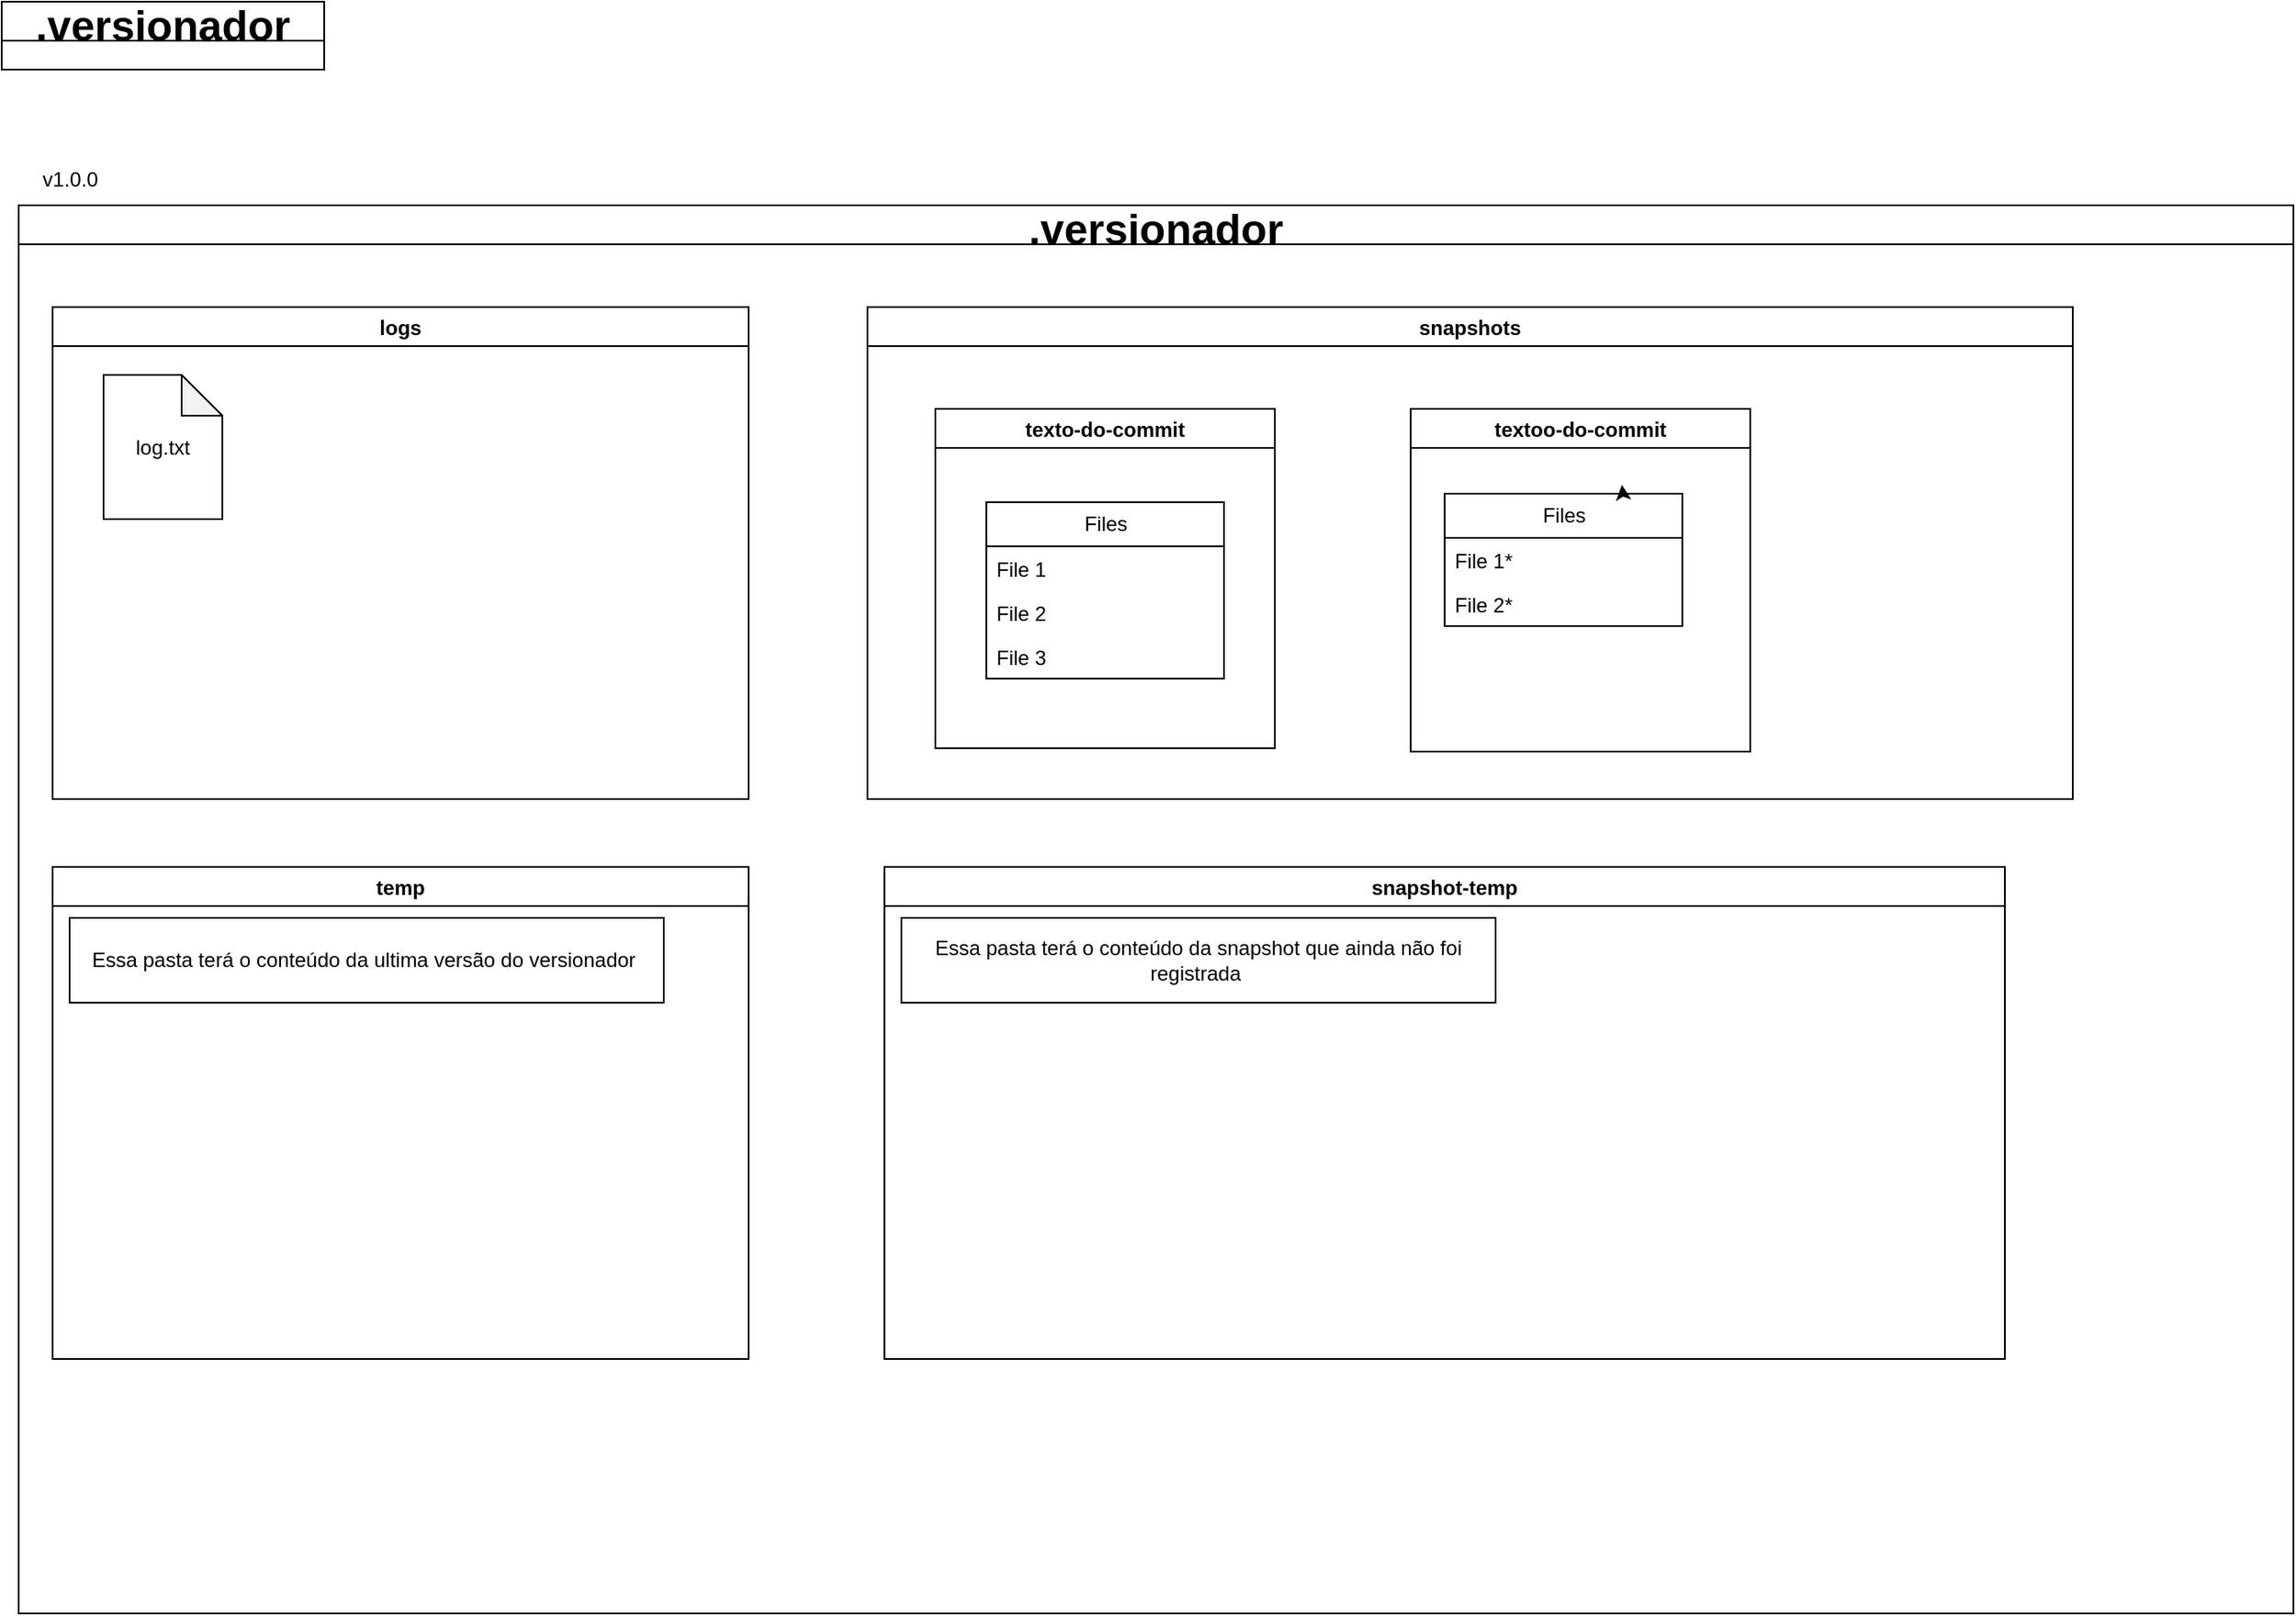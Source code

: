 <mxfile>
    <diagram name="Página-1" id="7hymtEN-tO1NFha_uqfa">
        <mxGraphModel dx="549" dy="657" grid="1" gridSize="10" guides="1" tooltips="1" connect="1" arrows="1" fold="1" page="1" pageScale="1" pageWidth="1400" pageHeight="850" math="0" shadow="0">
            <root>
                <mxCell id="0"/>
                <mxCell id="1" parent="0"/>
                <mxCell id="VPPW3XwU0snODaN7bdkU-1" value=".versionador" style="swimlane;fontSize=25;" parent="1" vertex="1" collapsed="1">
                    <mxGeometry x="10" y="20" width="190" height="40" as="geometry">
                        <mxRectangle x="10" y="20" width="1340" height="830" as="alternateBounds"/>
                    </mxGeometry>
                </mxCell>
                <mxCell id="VPPW3XwU0snODaN7bdkU-2" value="logs" style="swimlane;" parent="VPPW3XwU0snODaN7bdkU-1" vertex="1">
                    <mxGeometry x="30" y="40" width="410" height="290" as="geometry"/>
                </mxCell>
                <mxCell id="VPPW3XwU0snODaN7bdkU-7" value="branch-name" style="swimlane;" parent="VPPW3XwU0snODaN7bdkU-2" vertex="1">
                    <mxGeometry x="40" y="50" width="200" height="195" as="geometry">
                        <mxRectangle x="40" y="50" width="120" height="30" as="alternateBounds"/>
                    </mxGeometry>
                </mxCell>
                <mxCell id="VPPW3XwU0snODaN7bdkU-3" value="log.txt" style="shape=note;whiteSpace=wrap;html=1;backgroundOutline=1;darkOpacity=0.05;size=24;" parent="VPPW3XwU0snODaN7bdkU-7" vertex="1">
                    <mxGeometry x="10" y="35" width="70" height="85" as="geometry"/>
                </mxCell>
                <mxCell id="VPPW3XwU0snODaN7bdkU-6" value="snapshots" style="swimlane;" parent="VPPW3XwU0snODaN7bdkU-1" vertex="1">
                    <mxGeometry x="500" y="40" width="710" height="490" as="geometry"/>
                </mxCell>
                <mxCell id="VPPW3XwU0snODaN7bdkU-8" value="branch-name" style="swimlane;" parent="VPPW3XwU0snODaN7bdkU-6" vertex="1">
                    <mxGeometry x="20" y="50" width="610" height="280" as="geometry">
                        <mxRectangle x="20" y="50" width="120" height="30" as="alternateBounds"/>
                    </mxGeometry>
                </mxCell>
                <mxCell id="VPPW3XwU0snODaN7bdkU-10" value="v1.0.0" style="swimlane;" parent="VPPW3XwU0snODaN7bdkU-8" vertex="1">
                    <mxGeometry x="20" y="40" width="200" height="200" as="geometry"/>
                </mxCell>
                <mxCell id="VPPW3XwU0snODaN7bdkU-11" value="Files" style="swimlane;fontStyle=0;childLayout=stackLayout;horizontal=1;startSize=26;fillColor=none;horizontalStack=0;resizeParent=1;resizeParentMax=0;resizeLast=0;collapsible=1;marginBottom=0;html=1;" parent="VPPW3XwU0snODaN7bdkU-10" vertex="1">
                    <mxGeometry x="20" y="50" width="140" height="104" as="geometry"/>
                </mxCell>
                <mxCell id="VPPW3XwU0snODaN7bdkU-12" value="File&amp;nbsp;1" style="text;strokeColor=none;fillColor=none;align=left;verticalAlign=top;spacingLeft=4;spacingRight=4;overflow=hidden;rotatable=0;points=[[0,0.5],[1,0.5]];portConstraint=eastwest;whiteSpace=wrap;html=1;" parent="VPPW3XwU0snODaN7bdkU-11" vertex="1">
                    <mxGeometry y="26" width="140" height="26" as="geometry"/>
                </mxCell>
                <mxCell id="VPPW3XwU0snODaN7bdkU-13" value="File&amp;nbsp;2" style="text;strokeColor=none;fillColor=none;align=left;verticalAlign=top;spacingLeft=4;spacingRight=4;overflow=hidden;rotatable=0;points=[[0,0.5],[1,0.5]];portConstraint=eastwest;whiteSpace=wrap;html=1;" parent="VPPW3XwU0snODaN7bdkU-11" vertex="1">
                    <mxGeometry y="52" width="140" height="26" as="geometry"/>
                </mxCell>
                <mxCell id="VPPW3XwU0snODaN7bdkU-14" value="File&amp;nbsp;3" style="text;strokeColor=none;fillColor=none;align=left;verticalAlign=top;spacingLeft=4;spacingRight=4;overflow=hidden;rotatable=0;points=[[0,0.5],[1,0.5]];portConstraint=eastwest;whiteSpace=wrap;html=1;" parent="VPPW3XwU0snODaN7bdkU-11" vertex="1">
                    <mxGeometry y="78" width="140" height="26" as="geometry"/>
                </mxCell>
                <mxCell id="VPPW3XwU0snODaN7bdkU-21" value="v2.0.0" style="swimlane;" parent="VPPW3XwU0snODaN7bdkU-8" vertex="1">
                    <mxGeometry x="340" y="38" width="200" height="202" as="geometry"/>
                </mxCell>
                <mxCell id="VPPW3XwU0snODaN7bdkU-22" value="Files" style="swimlane;fontStyle=0;childLayout=stackLayout;horizontal=1;startSize=26;fillColor=none;horizontalStack=0;resizeParent=1;resizeParentMax=0;resizeLast=0;collapsible=1;marginBottom=0;html=1;" parent="VPPW3XwU0snODaN7bdkU-21" vertex="1">
                    <mxGeometry x="20" y="50" width="140" height="78" as="geometry"/>
                </mxCell>
                <mxCell id="VPPW3XwU0snODaN7bdkU-23" value="File&amp;nbsp;1*" style="text;strokeColor=none;fillColor=none;align=left;verticalAlign=top;spacingLeft=4;spacingRight=4;overflow=hidden;rotatable=0;points=[[0,0.5],[1,0.5]];portConstraint=eastwest;whiteSpace=wrap;html=1;" parent="VPPW3XwU0snODaN7bdkU-22" vertex="1">
                    <mxGeometry y="26" width="140" height="26" as="geometry"/>
                </mxCell>
                <mxCell id="VPPW3XwU0snODaN7bdkU-24" value="File&amp;nbsp;2*" style="text;strokeColor=none;fillColor=none;align=left;verticalAlign=top;spacingLeft=4;spacingRight=4;overflow=hidden;rotatable=0;points=[[0,0.5],[1,0.5]];portConstraint=eastwest;whiteSpace=wrap;html=1;" parent="VPPW3XwU0snODaN7bdkU-22" vertex="1">
                    <mxGeometry y="52" width="140" height="26" as="geometry"/>
                </mxCell>
                <mxCell id="VPPW3XwU0snODaN7bdkU-26" style="edgeStyle=orthogonalEdgeStyle;rounded=0;orthogonalLoop=1;jettySize=auto;html=1;exitX=0.75;exitY=0;exitDx=0;exitDy=0;entryX=0.746;entryY=-0.067;entryDx=0;entryDy=0;entryPerimeter=0;" parent="VPPW3XwU0snODaN7bdkU-21" source="VPPW3XwU0snODaN7bdkU-22" target="VPPW3XwU0snODaN7bdkU-22" edge="1">
                    <mxGeometry relative="1" as="geometry"/>
                </mxCell>
                <mxCell id="VPPW3XwU0snODaN7bdkU-28" value=".versionador" style="swimlane;fontSize=25;" parent="1" vertex="1">
                    <mxGeometry x="20" y="140" width="1340" height="830" as="geometry">
                        <mxRectangle x="10" y="50" width="190" height="40" as="alternateBounds"/>
                    </mxGeometry>
                </mxCell>
                <mxCell id="VPPW3XwU0snODaN7bdkU-29" value="logs" style="swimlane;" parent="VPPW3XwU0snODaN7bdkU-28" vertex="1">
                    <mxGeometry x="20" y="60" width="410" height="290" as="geometry"/>
                </mxCell>
                <mxCell id="VPPW3XwU0snODaN7bdkU-31" value="log.txt" style="shape=note;whiteSpace=wrap;html=1;backgroundOutline=1;darkOpacity=0.05;size=24;" parent="VPPW3XwU0snODaN7bdkU-29" vertex="1">
                    <mxGeometry x="30" y="40" width="70" height="85" as="geometry"/>
                </mxCell>
                <mxCell id="VPPW3XwU0snODaN7bdkU-32" value="snapshots" style="swimlane;" parent="VPPW3XwU0snODaN7bdkU-28" vertex="1">
                    <mxGeometry x="500" y="60" width="710" height="290" as="geometry">
                        <mxRectangle x="500" y="60" width="100" height="30" as="alternateBounds"/>
                    </mxGeometry>
                </mxCell>
                <mxCell id="VPPW3XwU0snODaN7bdkU-34" value="texto-do-commit" style="swimlane;" parent="VPPW3XwU0snODaN7bdkU-32" vertex="1">
                    <mxGeometry x="40" y="60" width="200" height="200" as="geometry"/>
                </mxCell>
                <mxCell id="VPPW3XwU0snODaN7bdkU-35" value="Files" style="swimlane;fontStyle=0;childLayout=stackLayout;horizontal=1;startSize=26;fillColor=none;horizontalStack=0;resizeParent=1;resizeParentMax=0;resizeLast=0;collapsible=1;marginBottom=0;html=1;" parent="VPPW3XwU0snODaN7bdkU-34" vertex="1">
                    <mxGeometry x="30" y="55" width="140" height="104" as="geometry"/>
                </mxCell>
                <mxCell id="VPPW3XwU0snODaN7bdkU-36" value="File&amp;nbsp;1" style="text;strokeColor=none;fillColor=none;align=left;verticalAlign=top;spacingLeft=4;spacingRight=4;overflow=hidden;rotatable=0;points=[[0,0.5],[1,0.5]];portConstraint=eastwest;whiteSpace=wrap;html=1;" parent="VPPW3XwU0snODaN7bdkU-35" vertex="1">
                    <mxGeometry y="26" width="140" height="26" as="geometry"/>
                </mxCell>
                <mxCell id="VPPW3XwU0snODaN7bdkU-37" value="File&amp;nbsp;2" style="text;strokeColor=none;fillColor=none;align=left;verticalAlign=top;spacingLeft=4;spacingRight=4;overflow=hidden;rotatable=0;points=[[0,0.5],[1,0.5]];portConstraint=eastwest;whiteSpace=wrap;html=1;" parent="VPPW3XwU0snODaN7bdkU-35" vertex="1">
                    <mxGeometry y="52" width="140" height="26" as="geometry"/>
                </mxCell>
                <mxCell id="VPPW3XwU0snODaN7bdkU-38" value="File&amp;nbsp;3" style="text;strokeColor=none;fillColor=none;align=left;verticalAlign=top;spacingLeft=4;spacingRight=4;overflow=hidden;rotatable=0;points=[[0,0.5],[1,0.5]];portConstraint=eastwest;whiteSpace=wrap;html=1;" parent="VPPW3XwU0snODaN7bdkU-35" vertex="1">
                    <mxGeometry y="78" width="140" height="26" as="geometry"/>
                </mxCell>
                <mxCell id="VPPW3XwU0snODaN7bdkU-39" value="textoo-do-commit" style="swimlane;" parent="VPPW3XwU0snODaN7bdkU-32" vertex="1">
                    <mxGeometry x="320" y="60" width="200" height="202" as="geometry"/>
                </mxCell>
                <mxCell id="VPPW3XwU0snODaN7bdkU-40" value="Files" style="swimlane;fontStyle=0;childLayout=stackLayout;horizontal=1;startSize=26;fillColor=none;horizontalStack=0;resizeParent=1;resizeParentMax=0;resizeLast=0;collapsible=1;marginBottom=0;html=1;" parent="VPPW3XwU0snODaN7bdkU-39" vertex="1">
                    <mxGeometry x="20" y="50" width="140" height="78" as="geometry"/>
                </mxCell>
                <mxCell id="VPPW3XwU0snODaN7bdkU-41" value="File&amp;nbsp;1*" style="text;strokeColor=none;fillColor=none;align=left;verticalAlign=top;spacingLeft=4;spacingRight=4;overflow=hidden;rotatable=0;points=[[0,0.5],[1,0.5]];portConstraint=eastwest;whiteSpace=wrap;html=1;" parent="VPPW3XwU0snODaN7bdkU-40" vertex="1">
                    <mxGeometry y="26" width="140" height="26" as="geometry"/>
                </mxCell>
                <mxCell id="VPPW3XwU0snODaN7bdkU-42" value="File&amp;nbsp;2*" style="text;strokeColor=none;fillColor=none;align=left;verticalAlign=top;spacingLeft=4;spacingRight=4;overflow=hidden;rotatable=0;points=[[0,0.5],[1,0.5]];portConstraint=eastwest;whiteSpace=wrap;html=1;" parent="VPPW3XwU0snODaN7bdkU-40" vertex="1">
                    <mxGeometry y="52" width="140" height="26" as="geometry"/>
                </mxCell>
                <mxCell id="VPPW3XwU0snODaN7bdkU-43" style="edgeStyle=orthogonalEdgeStyle;rounded=0;orthogonalLoop=1;jettySize=auto;html=1;exitX=0.75;exitY=0;exitDx=0;exitDy=0;entryX=0.746;entryY=-0.067;entryDx=0;entryDy=0;entryPerimeter=0;" parent="VPPW3XwU0snODaN7bdkU-39" source="VPPW3XwU0snODaN7bdkU-40" target="VPPW3XwU0snODaN7bdkU-40" edge="1">
                    <mxGeometry relative="1" as="geometry"/>
                </mxCell>
                <mxCell id="2CoFyaPbzRQ52VO72m4Z-1" value="temp" style="swimlane;" parent="VPPW3XwU0snODaN7bdkU-28" vertex="1">
                    <mxGeometry x="20" y="390" width="410" height="290" as="geometry"/>
                </mxCell>
                <mxCell id="2CoFyaPbzRQ52VO72m4Z-5" value="Essa pasta terá o conteúdo da ultima versão do versionador&amp;nbsp;" style="html=1;whiteSpace=wrap;container=1;recursiveResize=0;collapsible=0;" parent="2CoFyaPbzRQ52VO72m4Z-1" vertex="1">
                    <mxGeometry x="10" y="30" width="350" height="50" as="geometry"/>
                </mxCell>
                <mxCell id="2" value="snapshot-temp" style="swimlane;" vertex="1" parent="VPPW3XwU0snODaN7bdkU-28">
                    <mxGeometry x="510" y="390" width="660" height="290" as="geometry"/>
                </mxCell>
                <mxCell id="3" value="Essa pasta terá o conteúdo da snapshot que ainda não foi registrada&amp;nbsp;" style="html=1;whiteSpace=wrap;container=1;recursiveResize=0;collapsible=0;" vertex="1" parent="2">
                    <mxGeometry x="10" y="30" width="350" height="50" as="geometry"/>
                </mxCell>
                <mxCell id="VPPW3XwU0snODaN7bdkU-44" value="v1.0.0" style="text;html=1;align=center;verticalAlign=middle;resizable=0;points=[];autosize=1;strokeColor=none;fillColor=none;" parent="1" vertex="1">
                    <mxGeometry x="20" y="110" width="60" height="30" as="geometry"/>
                </mxCell>
            </root>
        </mxGraphModel>
    </diagram>
</mxfile>
